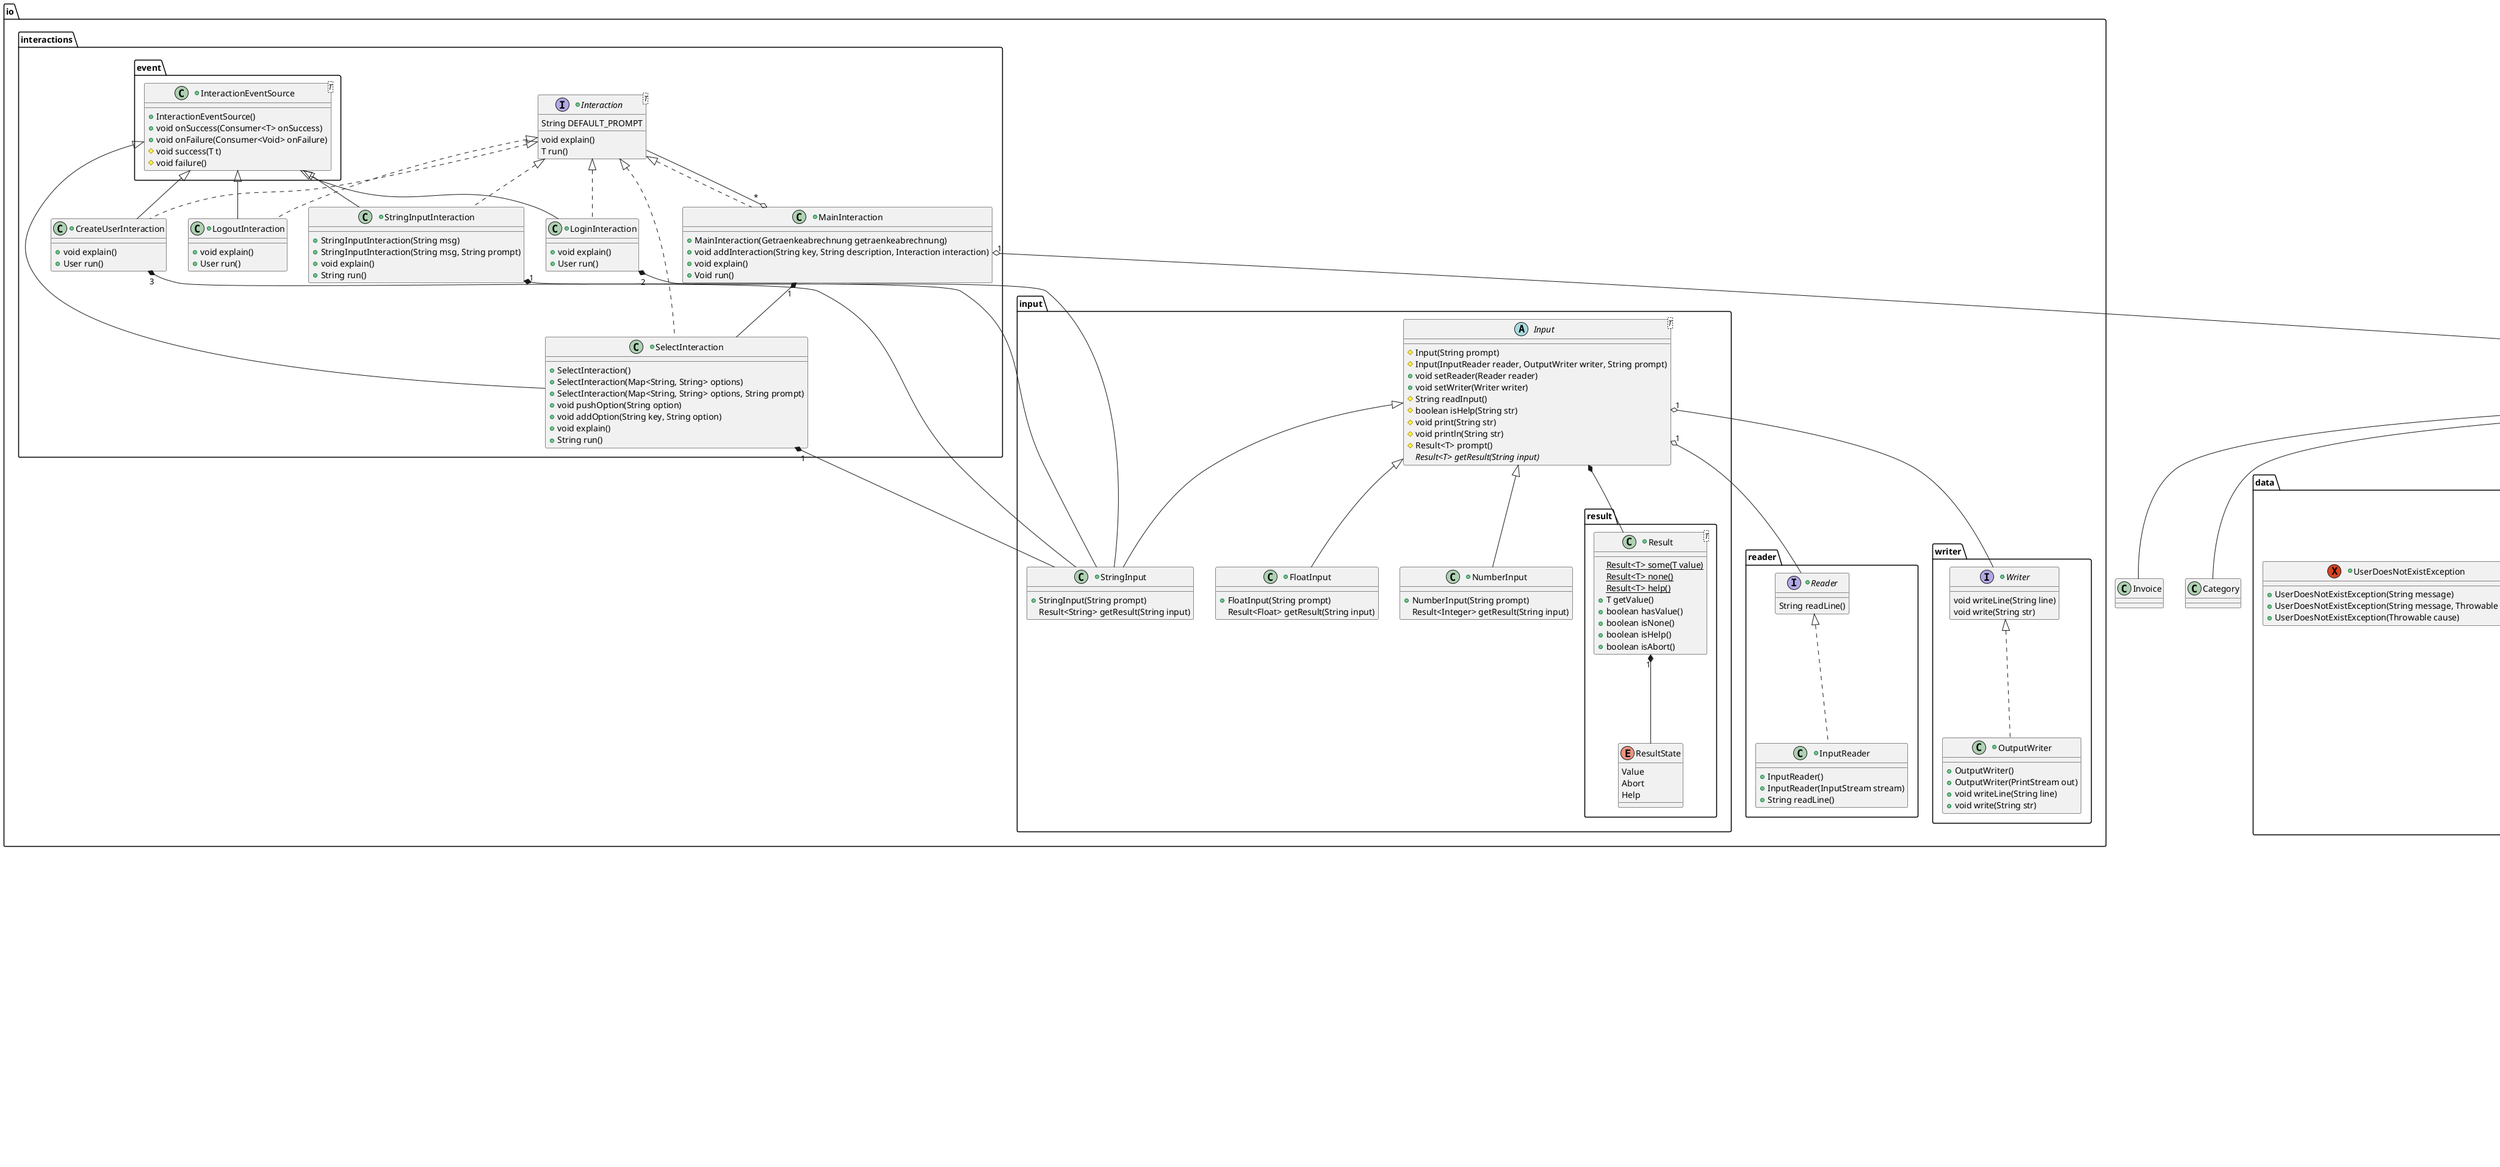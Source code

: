 @startuml uml
'!pragma layout smetana
/'
Ein paar Plantuml-Beispiele, die der UML Norm nach Wikipedia entsprechen :)
https://de.wikipedia.org/wiki/Klassendiagramm

# Relationen:

Dings <|-- Bumms
  Bumms implementiert das Interface Dings

Kunde <|.. Privatkunde
  Privatkunde spezialisiert Kunde

User *-- Right
  Komposition: Right existiert nicht ohne User. User hat beliebig viele Rights

User o-- Right
  Aggregation: Right existiert auch ohne User. User hat beliebig viele Rights

# Klassenattribute:

-String name
  private String name
+String name
  public String name
#String name
  protected String name
~String name
  package String name
'/

package banking {
    +class Account {
        +Account(Username username)
        +Username GetUsername()
        +Money getBalance()
        +void deposit(Money amount)
        +Money charge(Money amount)
        +boolean isEmpty()
        +boolean equals(Object o)
    }

    +exception AccountDoesNotExistException {
        +AccountDoesNotExistException(String message)
    }

    +exception NotEnoughMoneyException {
        +NotEnoughMoneyException(String message)
    }
} /' end package: banking '/

package data {
    package numbers {
        +class Money {
            + Money()
            + Money(String amount)
            + Money(BigDecimal amount)
            + BidDecimal getAmount()
            + Money add(Money money)
            + Money subtract(Money money)
            + Money multiply(Money money)
            + String toString()
            + boolean equals(Object o)
        }
    } /'end package: data.numbers '/

    +class AccountDatabase {
        + AccountDatabase()
        + Account[] getAccounts()
        + void createAccount(User user)
        + Account getAccountOfUser(User user)
        + boolean checkIfAccountBalanceIsZero(User user)
        + void removeAccount(User user)
        + void load(String path)
        + void load(Path path)
        + void save(String path)
        + void save(Path path)
    }

    +class DrinkDatabase {
        + DrinkDatabase()
        + DrinkOption[] getDrinkOptions()
        + void addDrinkOption(DrinkOption drinkOption)
        + void load(String path)
        + void load(Path path)
        + void save(String path)
        + void save(Path path)
        + void createNewDrinkOption(DrinkOption drinkOption)
        + {static} boolean drinkOptionExists(DrinkName drinkName)
    }

    +class Savable<T> {
        + Savable(T t)
        + T get()
        + void load(String path, TypeToken<T> typeToken)
        + void load(Path path, TypeToken<T> typeToken)
        + void save(String path)
        + void save(Path path)
    }

    +class UserDatabase {
        + UserDatabase()
        + User[] getUsers()
        + User getUser(Username username)
        + void addUser(User user)
        + void removeUser(User user)
        + void deleteUser(User user)
        + void registerNewUser(User user)
        + boolean updateUser(User updatedUser)
        + boolean userExists(Username username)
        + void load(String path)
        + void load(Path path)
        + void save(String path)
        + void save(Path path)
    }

    +exception UserDoesNotExistException {
        + UserDoesNotExistException(String message)
        + UserDoesNotExistException(String message, Throwable cause)
        + UserDoesNotExistException(Throwable cause)
    }
} /' end package: data '/

/'##########################################################################'/

package rights {
  interface Right {
  }

  class SelfServiceRight {
    boolean darfSichSelbstAbrechnenUSERRIGHTS
  }

  class OtherServiceRight {
    boolean darfAndereAbrechnenABRECHNERRIGHTS
    ---
    kann Abrechnungen durchführen (Einen/Mehrere andere/n User belasten)
  }

  class AdministrativeRight {
    boolean darfAdminSachenMachenADMINRIGHTS
    ---
    kann sich einloggen
    kann User anlegen
    kann User löschen
    kann User bearbeiten
    kann Abrechner anlegen
    kann Abrechner löschen
    kann Abrechner bearbeiten
  }

  Right <|.. SelfServiceRight
  Right <|.. OtherServiceRight
  Right <|.. AdministrativeRight
} /' end package: rights '/

package validatableStrings {
  package strings {
    interface ValidatableString {
    }

    class Username {
      -String username
    ---

    ---
      darf keine Leerzeichen enthalten
    }

    class Password {
      -String password
    ---

    ---
    darf nicht gelesen werden
    }

    class Email {
      -String email
    ---

    ---
    muss "@" enthalten --> https://emailregex.com/ --> Java
    }

    class Realname {
      String title
      String[] firstName
      String lastName
      ---
      String getName()
      ---
      darf keine Zahlen enthalten
    }

    ValidatableString <|-- Username
    ValidatableString <|-- Password
    ValidatableString <|-- Email
    ValidatableString <|-- Realname
  } /' end package: validatableStrings.strings '/

  package validators {
    interface StringValidator {
      ---
      {abstract} boolean isValid(ValidatableString string)
    }

    class PasswordValidator {
      -String PASSWORD_PATTERN
      ---
      boolean isValid(Password password)
      ---
      a digit must occur at least once
      a lower case letter must occur at least once
      an upper case letter must occur at least once
      a special character must occur at least once
      no whitespace allowed in the entire string
      anything, at least eight places though
    }


    class UsernameValidator {
      -String USERNAME_PATTERN
      ---
      boolean isValid(Username username)
      ---
      Username consists of alphanumeric characters (a-zA-Z0-9), lowercase, or uppercase.
      Username allowed of the dot (.), underscore (_), and hyphen (-).
      The dot (.), underscore (_), or hyphen (-) must not be the first or last character.
      The dot (.), underscore (_), or hyphen (-) does not appear consecutively, e.g., java..regex
      The number of characters must be between 5 to 20.
    }

    class EmailValidator {
      ---
      boolean isValid(Email email)
    }

    StringValidator <|-- PasswordValidator
    StringValidator <|-- UsernameValidator
    StringValidator <|-- EmailValidator

    ' StringValidator *-- ValidatableString
  } /' end package: validatableStrings.validators '/

  ' EmailValidator *-- Email
  ' UsernameValidator *-- Username
  ' PasswordValidator *-- Password
} /' end package: validatableStrings '/

package user {
  class User {
    ' Realname realname
    ' Username Username
    ' Password password
    ' Email email
    ' Account konto
    ' Right[] rights
    ---

    ---
    kann sich einloggen
    lesender Zugriff auf eigenen Kontostand
    kann Geld auf das Konto aufladen
    kann sich selbst belasten
  }
} /' end package: user '/

package io {
    package input {
        package result {
            +class Result<T> {
                {static} Result<T> some(T value)
                {static} Result<T> none()
                {static} Result<T> help()
                + T getValue()
                + boolean hasValue()
                + boolean isNone()
                + boolean isHelp()
                + boolean isAbort()
            }

            enum ResultState {
                Value
                Abort
                Help
            }

            Result "1" *-- ResultState
        } /' end package: io.input.result '/

        abstract class Input<T> {
            # Input(String prompt)
            # Input(InputReader reader, OutputWriter writer, String prompt)
            + void setReader(Reader reader)
            + void setWriter(Writer writer)
            # String readInput()
            # boolean isHelp(String str)
            # void print(String str)
            # void println(String str)
            # Result<T> prompt()
            {abstract} Result<T> getResult(String input)
        }

        +class FloatInput extends Input<Float> {
            + FloatInput(String prompt)
            Result<Float> getResult(String input)
        }

        +class NumberInput extends Input<Integer> {
            + NumberInput(String prompt)
            Result<Integer> getResult(String input)
        }

        +class StringInput extends Input<String> {
            + StringInput(String prompt)
            Result<String> getResult(String input)
        }
    } /' end package: io.input '/

    package interactions {
        package event {
            +class InteractionEventSource<T> {
                + InteractionEventSource()
                + void onSuccess(Consumer<T> onSuccess)
                + void onFailure(Consumer<Void> onFailure)
                # void success(T t)
                # void failure()
            }
        } /' end: io.interactions.event '/

        +interface Interaction<T> {
            String DEFAULT_PROMPT
            void explain()
            T run()
        }

        +class CreateUserInteraction extends event.InteractionEventSource<User> implements Interaction<User> {
            + void explain()
            + User run()
        }

        +class LoginInteraction extends event.InteractionEventSource<User> implements Interaction<User> {
            + void explain()
            + User run()
        }

        +class LogoutInteraction extends event.InteractionEventSource<Void> implements Interaction<Void> {
            + void explain()
            + User run()
        }

        +class SelectInteraction extends event.InteractionEventSource<String> implements Interaction<String> {
            + SelectInteraction()
            + SelectInteraction(Map<String, String> options)
            + SelectInteraction(Map<String, String> options, String prompt)
            + void pushOption(String option)
            + void addOption(String key, String option)
            + void explain()
            + String run()
        }

        +class StringInputInteraction extends event.InteractionEventSource<String> implements Interaction<String> {
            + StringInputInteraction(String msg)
            + StringInputInteraction(String msg, String prompt)
            + void explain()
            + String run()
        }

        +class MainInteraction implements Interaction<Void> {
            + MainInteraction(Getraenkeabrechnung getraenkeabrechnung) /' todo: rename this to ThirstyCalc '/
            + void addInteraction(String key, String description, Interaction interaction)
            + void explain()
            + Void run()
        }

        MainInteraction "*" o-- Interaction
        MainInteraction "1" *-- SelectInteraction
    } /' end package: io.interactions '/

    package reader {
        +interface Reader {
            String readLine()
        }

        +class InputReader implements Reader {
            + InputReader()
            + InputReader(InputStream stream)
            + String readLine()
        }
    } /' end package: io.reader '/

    package writer {
        +interface Writer {
            void writeLine(String line)
            void write(String str)
        }

        +class OutputWriter implements Writer {
            + OutputWriter()
            + OutputWriter(PrintStream out)
            + void writeLine(String line)
            + void write(String str)
        }
    } /' end package: io.writer '/

    Input "1" o-- Reader
    Input "1" o-- Writer
    Input *-- Result

    /' todo: don't know it these relations need to be in the uml '/
    SelectInteraction "1" *-- StringInput
    StringInputInteraction "1" *-- StringInput
    LoginInteraction "2" *-- StringInput
    CreateUserInteraction "3" *-- StringInput

} /' end package: io '/

package logging {
    package logwriter {
        interface LogWriter {
            void write(String message)
        }

        class FileLogWriter implements LogWriter {
            +FileLogWriter(File file)
            +write(String message)
        }

        class PrintStreamLogWriter implements LogWriter {
            +PrintStreamLogWriter(PrintStream printStream)
            +write(String message)
        }
    } /' end package: logwriter '/

    interface Logger {
        void log(String message)
        Logger getInnerLogger()
    }

    class ClassLogger implements Logger {
        +ClassLogger(Class clazz, Logger logger)
        +log(String message)
        +Logger getInnerLogger()
    }

    class TimeLogger implements Logger {
        +TimeLogger(Logger logger)
        +log(String message)
        +Logger getInnerLogger()
    }

    class UserLogger implements Logger {
        +UserLogger(User user, Logger logger)
        +log(String message)
        +Logger getInnerLogger()
    }

    class LogWriterLoggerAdapter implements Logger {
        +LogWriterLoggerAdapter(LogWriter logWriter)
        +void log(String message)
        +Logger getInnerLogger()
    }

    class LoggerFactory {
        +LoggerFactory()
        +LoggerFactory(LogWriter logWriter)
        +LoggerFactory(Logger logger)
        +LoggerFactory addUserLogger(User user)
        +LoggerFactory addTimeLogger()
        +LoggerFactory addClassLogger(Class clazz)
        +Logger build()
        +Logger defaultUserLogger(User user)
        +Logger defaultTimeLogger()
    }

    LoggerFactory "1" o-- Logger
    LoggerFactory --> LogWriter
    LoggerFactory --> ClassLogger
    LoggerFactory --> UserLogger
    LoggerFactory --> TimeLogger
    LoggerFactory --> LogWriterLoggerAdapter

    ClassLogger "1" o-- Logger
    TimeLogger "1" o-- Logger
    UserLogger "1" o-- Logger
    LogWriterLoggerAdapter "1" o-- Logger
} /' end package: logging '/

class ThirstyCalc {
  ' -User[] benutzer
  ' -Category[] categories
---
'  void abrechnen(Abrechnung abrechnung)
'  void getränkeklasseHinzufügen(Getränkeklasse getränkeklasse) # darf nur admin
'  void geldEinzahlen(User benutzer, Betrag betrag)
'  void benutzerAnlegen(User benutzer)
'  Abrechnung erstelleAbrechnung(User benutzer, Position[] positionen)
    ThirstyCalc()
    void login(String eingabe)
    void logout()
    void greet()
    User getUser()
    UserDatabase getUserDatabase()
}

User "n" *-- Right
User "1" o-- Username
User "1" o-- Password
User "1" o-- Email
User "1" o-- Account
User "1" o-- Realname

ThirstyCalc *-- Invoice
ThirstyCalc "n" *-- User
ThirstyCalc "n" *-- Category
ThirstyCalc "1" *-- UserDatabase
ThirstyCalc "1" *-- Logger
ThirstyCalc --> LoggerFactory
MainInteraction "1" o-- ThirstyCalc

/'##########################################################################'/

Account "1" o-- Username
Account "1" *-- Money
Account --> NotEnoughMoneyException /' usage? '/

AccountDatabase "n" *-- Account
AccountDatabase --> User /' usage? '/
AccountDatabase "1" *-- Savable

DrinkDatabase "n" *-- DrinkOption
DrinkDatabase --> DrinkName /' usage? '/
DrinkDatabase "1" *-- Savable

UserDatabase "n" *-- User
UserDatabase --> Username /' usage? '/
UserDatabase "1" *-- Savable

@enduml